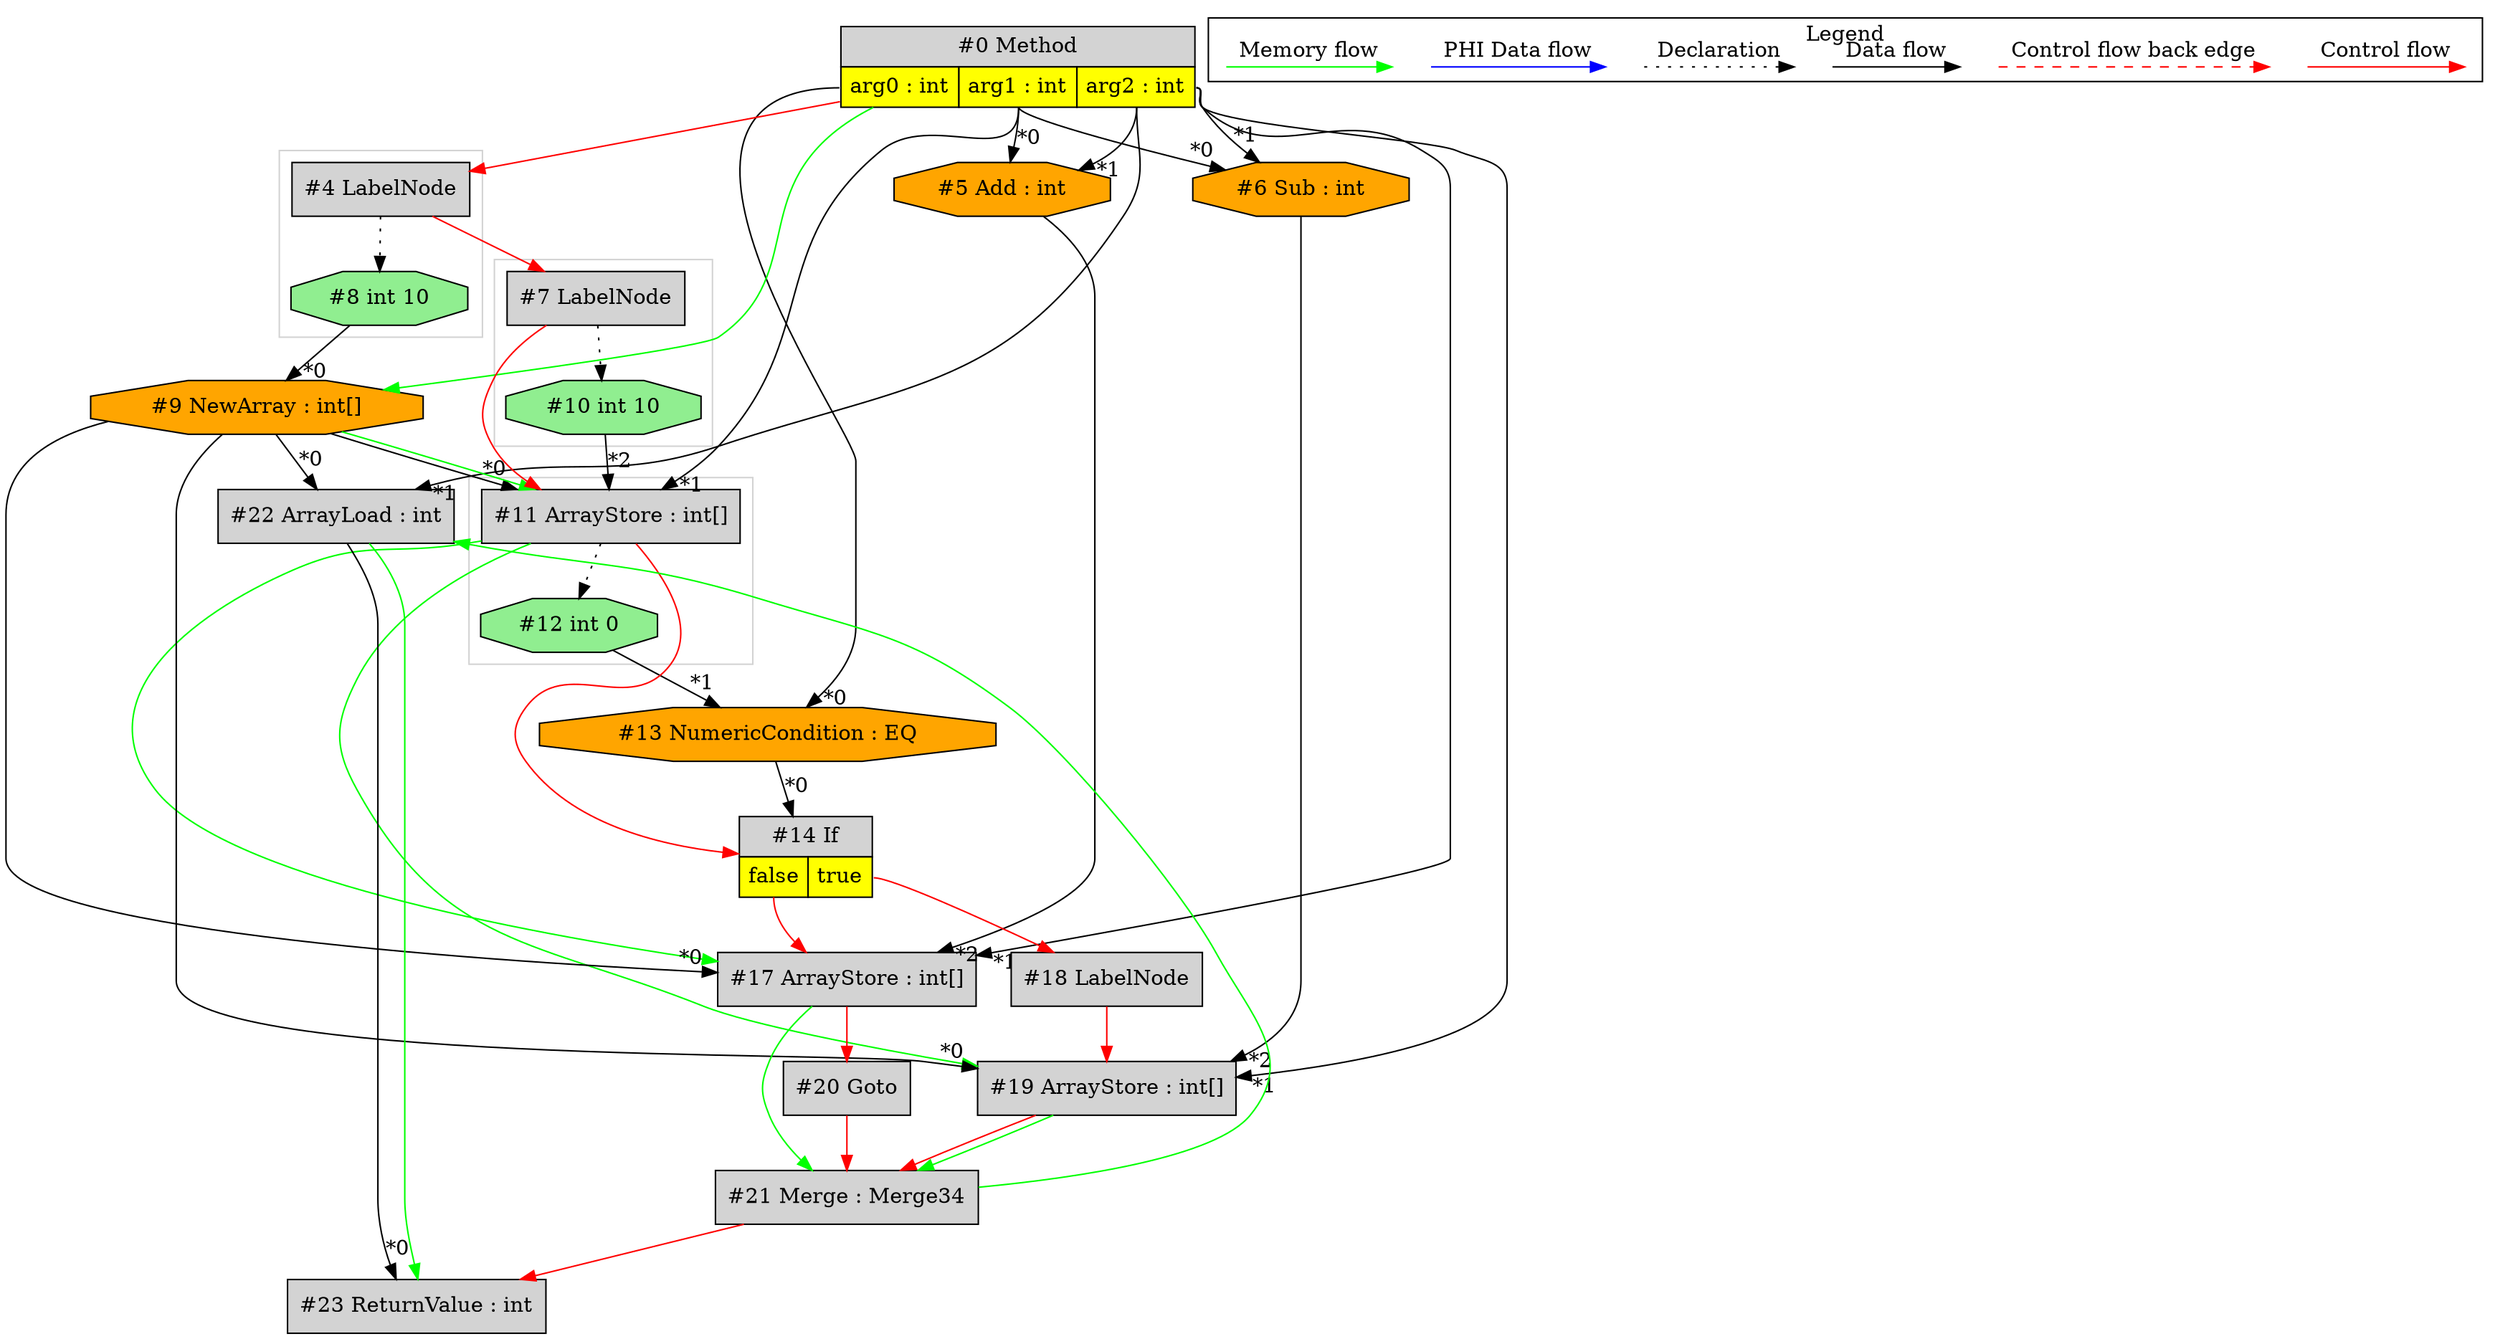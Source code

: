 digraph {
 ordering="in";
 node0[margin="0", label=<<table border="0" cellborder="1" cellspacing="0" cellpadding="5"><tr><td colspan="3">#0 Method</td></tr><tr><td port="prj3" bgcolor="yellow">arg0 : int</td><td port="prj1" bgcolor="yellow">arg1 : int</td><td port="prj2" bgcolor="yellow">arg2 : int</td></tr></table>>,shape=none, fillcolor=lightgrey, style=filled];
 node13[label="#13 NumericCondition : EQ",shape=octagon, fillcolor=orange, style=filled];
 node0:prj3 -> node13[headlabel="*0", labeldistance=2];
 node12 -> node13[headlabel="*1", labeldistance=2];
 node12[label="#12 int 0",shape=octagon, fillcolor=lightgreen, style=filled];
 node11 -> node12[style=dotted];
 node11[label="#11 ArrayStore : int[]",shape=box, fillcolor=lightgrey, style=filled];
 node9 -> node11[headlabel="*0", labeldistance=2];
 node0:prj1 -> node11[headlabel="*1", labeldistance=2];
 node10 -> node11[headlabel="*2", labeldistance=2];
 node9 -> node11[labeldistance=2, color=green, constraint=false];
 node7 -> node11[labeldistance=2, color=red, fontcolor=red];
 node7[label="#7 LabelNode",shape=box, fillcolor=lightgrey, style=filled];
 node4 -> node7[labeldistance=2, color=red, fontcolor=red];
 node4[label="#4 LabelNode",shape=box, fillcolor=lightgrey, style=filled];
 node0 -> node4[labeldistance=2, color=red, fontcolor=red];
 node8[label="#8 int 10",shape=octagon, fillcolor=lightgreen, style=filled];
 node4 -> node8[style=dotted];
 node9[label="#9 NewArray : int[]",shape=octagon, fillcolor=orange, style=filled];
 node8 -> node9[headlabel="*0", labeldistance=2];
 node0 -> node9[labeldistance=2, color=green, constraint=false];
 node17[label="#17 ArrayStore : int[]",shape=box, fillcolor=lightgrey, style=filled];
 node9 -> node17[headlabel="*0", labeldistance=2];
 node0:prj2 -> node17[headlabel="*1", labeldistance=2];
 node5 -> node17[headlabel="*2", labeldistance=2];
 node11 -> node17[labeldistance=2, color=green, constraint=false];
 node14:prj16 -> node17[labeldistance=2, color=red, fontcolor=red];
 node14[margin="0", label=<<table border="0" cellborder="1" cellspacing="0" cellpadding="5"><tr><td colspan="2">#14 If</td></tr><tr><td port="prj16" bgcolor="yellow">false</td><td port="prj15" bgcolor="yellow">true</td></tr></table>>,shape=none, fillcolor=lightgrey, style=filled];
 node13 -> node14[headlabel="*0", labeldistance=2];
 node11 -> node14[labeldistance=2, color=red, fontcolor=red];
 node18[label="#18 LabelNode",shape=box, fillcolor=lightgrey, style=filled];
 node14:prj15 -> node18[labeldistance=2, color=red, fontcolor=red];
 node19[label="#19 ArrayStore : int[]",shape=box, fillcolor=lightgrey, style=filled];
 node9 -> node19[headlabel="*0", labeldistance=2];
 node0:prj2 -> node19[headlabel="*1", labeldistance=2];
 node6 -> node19[headlabel="*2", labeldistance=2];
 node11 -> node19[labeldistance=2, color=green, constraint=false];
 node18 -> node19[labeldistance=2, color=red, fontcolor=red];
 node6[label="#6 Sub : int",shape=octagon, fillcolor=orange, style=filled];
 node0:prj1 -> node6[headlabel="*0", labeldistance=2];
 node0:prj2 -> node6[headlabel="*1", labeldistance=2];
 node5[label="#5 Add : int",shape=octagon, fillcolor=orange, style=filled];
 node0:prj1 -> node5[headlabel="*0", labeldistance=2];
 node0:prj2 -> node5[headlabel="*1", labeldistance=2];
 node22[label="#22 ArrayLoad : int",shape=box, fillcolor=lightgrey, style=filled];
 node9 -> node22[headlabel="*0", labeldistance=2];
 node0:prj2 -> node22[headlabel="*1", labeldistance=2];
 node21 -> node22[labeldistance=2, color=green, constraint=false];
 node21[label="#21 Merge : Merge34",shape=box, fillcolor=lightgrey, style=filled];
 node20 -> node21[labeldistance=2, color=red, fontcolor=red];
 node19 -> node21[labeldistance=2, color=red, fontcolor=red];
 node17 -> node21[labeldistance=2, color=green, constraint=false];
 node19 -> node21[labeldistance=2, color=green, constraint=false];
 node20[label="#20 Goto",shape=box, fillcolor=lightgrey, style=filled];
 node17 -> node20[labeldistance=2, color=red, fontcolor=red];
 node23[label="#23 ReturnValue : int",shape=box, fillcolor=lightgrey, style=filled];
 node22 -> node23[headlabel="*0", labeldistance=2];
 node21 -> node23[labeldistance=2, color=red, fontcolor=red];
 node22 -> node23[labeldistance=2, color=green, constraint=false];
 node10[label="#10 int 10",shape=octagon, fillcolor=lightgreen, style=filled];
 node7 -> node10[style=dotted];
 subgraph cluster_0 {
  color=lightgray;
  node4;
  node8;
 }
 subgraph cluster_1 {
  color=lightgray;
  node7;
  node10;
 }
 subgraph cluster_2 {
  color=lightgray;
  node11;
  node12;
 }
 subgraph cluster_000 {
  label = "Legend";
  node [shape=point]
  {
   rank=same;
   c0 [style = invis];
   c1 [style = invis];
   c2 [style = invis];
   c3 [style = invis];
   d0 [style = invis];
   d1 [style = invis];
   d2 [style = invis];
   d3 [style = invis];
   d4 [style = invis];
   d5 [style = invis];
   d6 [style = invis];
   d7 [style = invis];
  }
  c0 -> c1 [label="Control flow", style=solid, color=red]
  c2 -> c3 [label="Control flow back edge", style=dashed, color=red]
  d0 -> d1 [label="Data flow"]
  d2 -> d3 [label="Declaration", style=dotted]
  d4 -> d5 [label="PHI Data flow", color=blue]
  d6 -> d7 [label="Memory flow", color=green]
 }

}

